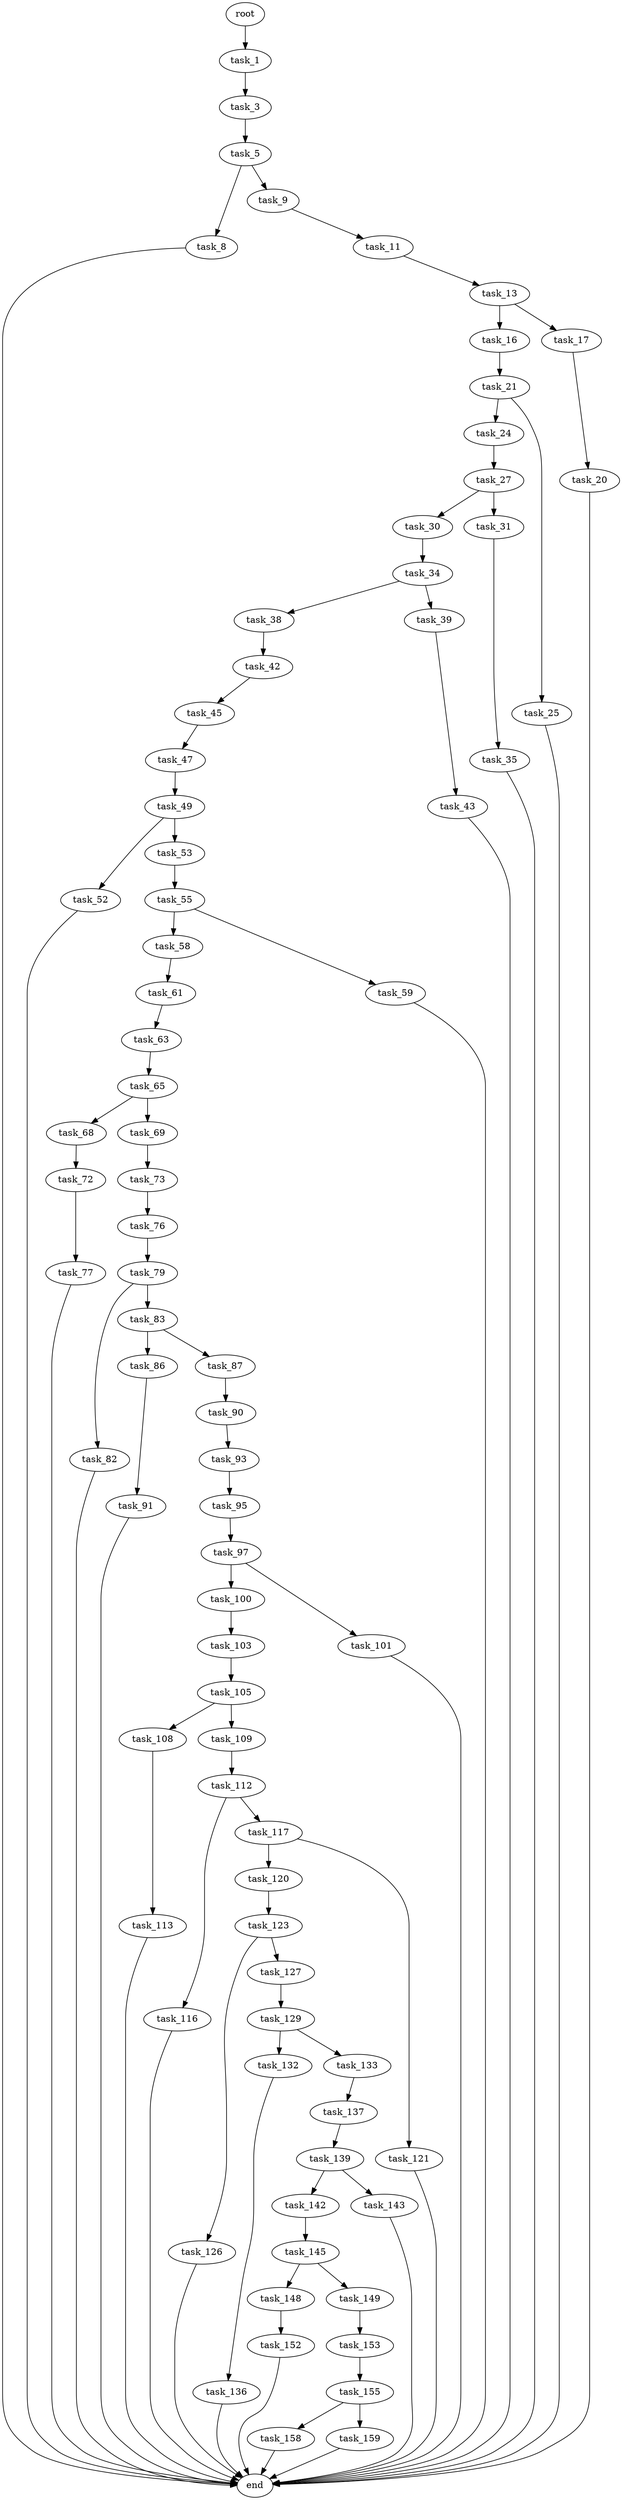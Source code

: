 digraph G {
  root [size="0.000000"];
  task_1 [size="1073741824000.000000"];
  task_3 [size="782757789696.000000"];
  task_5 [size="68719476736.000000"];
  task_8 [size="135898342263.000000"];
  task_9 [size="368293445632.000000"];
  end [size="0.000000"];
  task_11 [size="1073741824000.000000"];
  task_13 [size="368293445632.000000"];
  task_16 [size="5795705127.000000"];
  task_17 [size="5666239104.000000"];
  task_21 [size="368293445632.000000"];
  task_20 [size="1002705504.000000"];
  task_24 [size="22423476141.000000"];
  task_25 [size="8589934592.000000"];
  task_27 [size="231928233984.000000"];
  task_30 [size="4832392318.000000"];
  task_31 [size="911559976.000000"];
  task_34 [size="385088082969.000000"];
  task_35 [size="8589934592.000000"];
  task_38 [size="131169039725.000000"];
  task_39 [size="5153236672.000000"];
  task_42 [size="1024912511395.000000"];
  task_43 [size="93861618328.000000"];
  task_45 [size="1822228322.000000"];
  task_47 [size="509983001008.000000"];
  task_49 [size="6112382994.000000"];
  task_52 [size="100162987284.000000"];
  task_53 [size="782757789696.000000"];
  task_55 [size="8589934592.000000"];
  task_58 [size="183437138509.000000"];
  task_59 [size="440891173212.000000"];
  task_61 [size="231928233984.000000"];
  task_63 [size="749625502603.000000"];
  task_65 [size="32090432042.000000"];
  task_68 [size="782757789696.000000"];
  task_69 [size="213335410244.000000"];
  task_72 [size="3798108718.000000"];
  task_73 [size="435336331716.000000"];
  task_77 [size="368293445632.000000"];
  task_76 [size="782757789696.000000"];
  task_79 [size="368293445632.000000"];
  task_82 [size="97251895800.000000"];
  task_83 [size="134217728000.000000"];
  task_86 [size="465663204405.000000"];
  task_87 [size="30971692103.000000"];
  task_91 [size="47754587022.000000"];
  task_90 [size="43856157196.000000"];
  task_93 [size="8589934592.000000"];
  task_95 [size="92460992982.000000"];
  task_97 [size="272742987348.000000"];
  task_100 [size="134217728000.000000"];
  task_101 [size="368293445632.000000"];
  task_103 [size="421291294078.000000"];
  task_105 [size="31621698798.000000"];
  task_108 [size="964696715098.000000"];
  task_109 [size="8589934592.000000"];
  task_113 [size="8589934592.000000"];
  task_112 [size="549755813888.000000"];
  task_116 [size="134217728000.000000"];
  task_117 [size="415409701909.000000"];
  task_120 [size="134217728000.000000"];
  task_121 [size="8589934592.000000"];
  task_123 [size="255680321466.000000"];
  task_126 [size="8589934592.000000"];
  task_127 [size="18410788428.000000"];
  task_129 [size="28991029248.000000"];
  task_132 [size="209601442763.000000"];
  task_133 [size="7670213968.000000"];
  task_136 [size="12787689247.000000"];
  task_137 [size="368293445632.000000"];
  task_139 [size="12587743597.000000"];
  task_142 [size="279376726958.000000"];
  task_143 [size="7173189570.000000"];
  task_145 [size="195406035678.000000"];
  task_148 [size="12218498131.000000"];
  task_149 [size="231928233984.000000"];
  task_152 [size="1073741824000.000000"];
  task_153 [size="9668917276.000000"];
  task_155 [size="29772765073.000000"];
  task_158 [size="1073741824000.000000"];
  task_159 [size="8589934592.000000"];

  root -> task_1 [size="1.000000"];
  task_1 -> task_3 [size="838860800.000000"];
  task_3 -> task_5 [size="679477248.000000"];
  task_5 -> task_8 [size="134217728.000000"];
  task_5 -> task_9 [size="134217728.000000"];
  task_8 -> end [size="1.000000"];
  task_9 -> task_11 [size="411041792.000000"];
  task_11 -> task_13 [size="838860800.000000"];
  task_13 -> task_16 [size="411041792.000000"];
  task_13 -> task_17 [size="411041792.000000"];
  task_16 -> task_21 [size="209715200.000000"];
  task_17 -> task_20 [size="134217728.000000"];
  task_21 -> task_24 [size="411041792.000000"];
  task_21 -> task_25 [size="411041792.000000"];
  task_20 -> end [size="1.000000"];
  task_24 -> task_27 [size="411041792.000000"];
  task_25 -> end [size="1.000000"];
  task_27 -> task_30 [size="301989888.000000"];
  task_27 -> task_31 [size="301989888.000000"];
  task_30 -> task_34 [size="134217728.000000"];
  task_31 -> task_35 [size="33554432.000000"];
  task_34 -> task_38 [size="838860800.000000"];
  task_34 -> task_39 [size="838860800.000000"];
  task_35 -> end [size="1.000000"];
  task_38 -> task_42 [size="209715200.000000"];
  task_39 -> task_43 [size="209715200.000000"];
  task_42 -> task_45 [size="679477248.000000"];
  task_43 -> end [size="1.000000"];
  task_45 -> task_47 [size="75497472.000000"];
  task_47 -> task_49 [size="411041792.000000"];
  task_49 -> task_52 [size="33554432.000000"];
  task_49 -> task_53 [size="33554432.000000"];
  task_52 -> end [size="1.000000"];
  task_53 -> task_55 [size="679477248.000000"];
  task_55 -> task_58 [size="33554432.000000"];
  task_55 -> task_59 [size="33554432.000000"];
  task_58 -> task_61 [size="838860800.000000"];
  task_59 -> end [size="1.000000"];
  task_61 -> task_63 [size="301989888.000000"];
  task_63 -> task_65 [size="679477248.000000"];
  task_65 -> task_68 [size="536870912.000000"];
  task_65 -> task_69 [size="536870912.000000"];
  task_68 -> task_72 [size="679477248.000000"];
  task_69 -> task_73 [size="301989888.000000"];
  task_72 -> task_77 [size="411041792.000000"];
  task_73 -> task_76 [size="536870912.000000"];
  task_77 -> end [size="1.000000"];
  task_76 -> task_79 [size="679477248.000000"];
  task_79 -> task_82 [size="411041792.000000"];
  task_79 -> task_83 [size="411041792.000000"];
  task_82 -> end [size="1.000000"];
  task_83 -> task_86 [size="209715200.000000"];
  task_83 -> task_87 [size="209715200.000000"];
  task_86 -> task_91 [size="679477248.000000"];
  task_87 -> task_90 [size="33554432.000000"];
  task_91 -> end [size="1.000000"];
  task_90 -> task_93 [size="33554432.000000"];
  task_93 -> task_95 [size="33554432.000000"];
  task_95 -> task_97 [size="75497472.000000"];
  task_97 -> task_100 [size="536870912.000000"];
  task_97 -> task_101 [size="536870912.000000"];
  task_100 -> task_103 [size="209715200.000000"];
  task_101 -> end [size="1.000000"];
  task_103 -> task_105 [size="301989888.000000"];
  task_105 -> task_108 [size="75497472.000000"];
  task_105 -> task_109 [size="75497472.000000"];
  task_108 -> task_113 [size="679477248.000000"];
  task_109 -> task_112 [size="33554432.000000"];
  task_113 -> end [size="1.000000"];
  task_112 -> task_116 [size="536870912.000000"];
  task_112 -> task_117 [size="536870912.000000"];
  task_116 -> end [size="1.000000"];
  task_117 -> task_120 [size="411041792.000000"];
  task_117 -> task_121 [size="411041792.000000"];
  task_120 -> task_123 [size="209715200.000000"];
  task_121 -> end [size="1.000000"];
  task_123 -> task_126 [size="209715200.000000"];
  task_123 -> task_127 [size="209715200.000000"];
  task_126 -> end [size="1.000000"];
  task_127 -> task_129 [size="536870912.000000"];
  task_129 -> task_132 [size="75497472.000000"];
  task_129 -> task_133 [size="75497472.000000"];
  task_132 -> task_136 [size="209715200.000000"];
  task_133 -> task_137 [size="209715200.000000"];
  task_136 -> end [size="1.000000"];
  task_137 -> task_139 [size="411041792.000000"];
  task_139 -> task_142 [size="33554432.000000"];
  task_139 -> task_143 [size="33554432.000000"];
  task_142 -> task_145 [size="411041792.000000"];
  task_143 -> end [size="1.000000"];
  task_145 -> task_148 [size="209715200.000000"];
  task_145 -> task_149 [size="209715200.000000"];
  task_148 -> task_152 [size="209715200.000000"];
  task_149 -> task_153 [size="301989888.000000"];
  task_152 -> end [size="1.000000"];
  task_153 -> task_155 [size="411041792.000000"];
  task_155 -> task_158 [size="75497472.000000"];
  task_155 -> task_159 [size="75497472.000000"];
  task_158 -> end [size="1.000000"];
  task_159 -> end [size="1.000000"];
}
